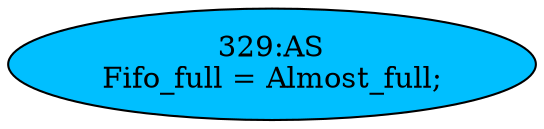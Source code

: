 strict digraph "" {
	node [label="\N"];
	"329:AS"	 [ast="<pyverilog.vparser.ast.Assign object at 0x7fbd1c2d1510>",
		def_var="['Fifo_full']",
		fillcolor=deepskyblue,
		label="329:AS
Fifo_full = Almost_full;",
		statements="[]",
		style=filled,
		typ=Assign,
		use_var="['Almost_full']"];
}
